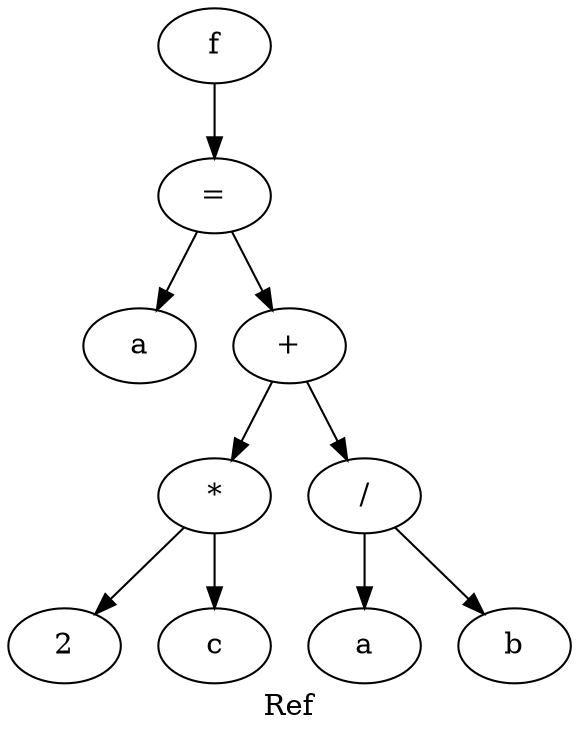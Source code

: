 digraph {
label="Ref";
x5558c8c76150 -> x5558c8c76070
x5558c8c76070 -> x5558c8c75910
x5558c8c76070 -> x5558c8c76000
x5558c8c76000 -> x5558c8c75c40
x5558c8c76000 -> x5558c8c75f90
x5558c8c75c40 -> x5558c8c759f0
x5558c8c75c40 -> x5558c8c75bd0
x5558c8c75f90 -> x5558c8c75db0
x5558c8c75f90 -> x5558c8c75f20
x5558c8c76150 [label="f"];
x5558c8c76070 [label="="];
x5558c8c75910 [label="a"];
x5558c8c76000 [label="+"];
x5558c8c75c40 [label="*"];
x5558c8c759f0 [label="2"];
x5558c8c75bd0 [label="c"];
x5558c8c75f90 [label="/"];
x5558c8c75db0 [label="a"];
x5558c8c75f20 [label="b"];
}

